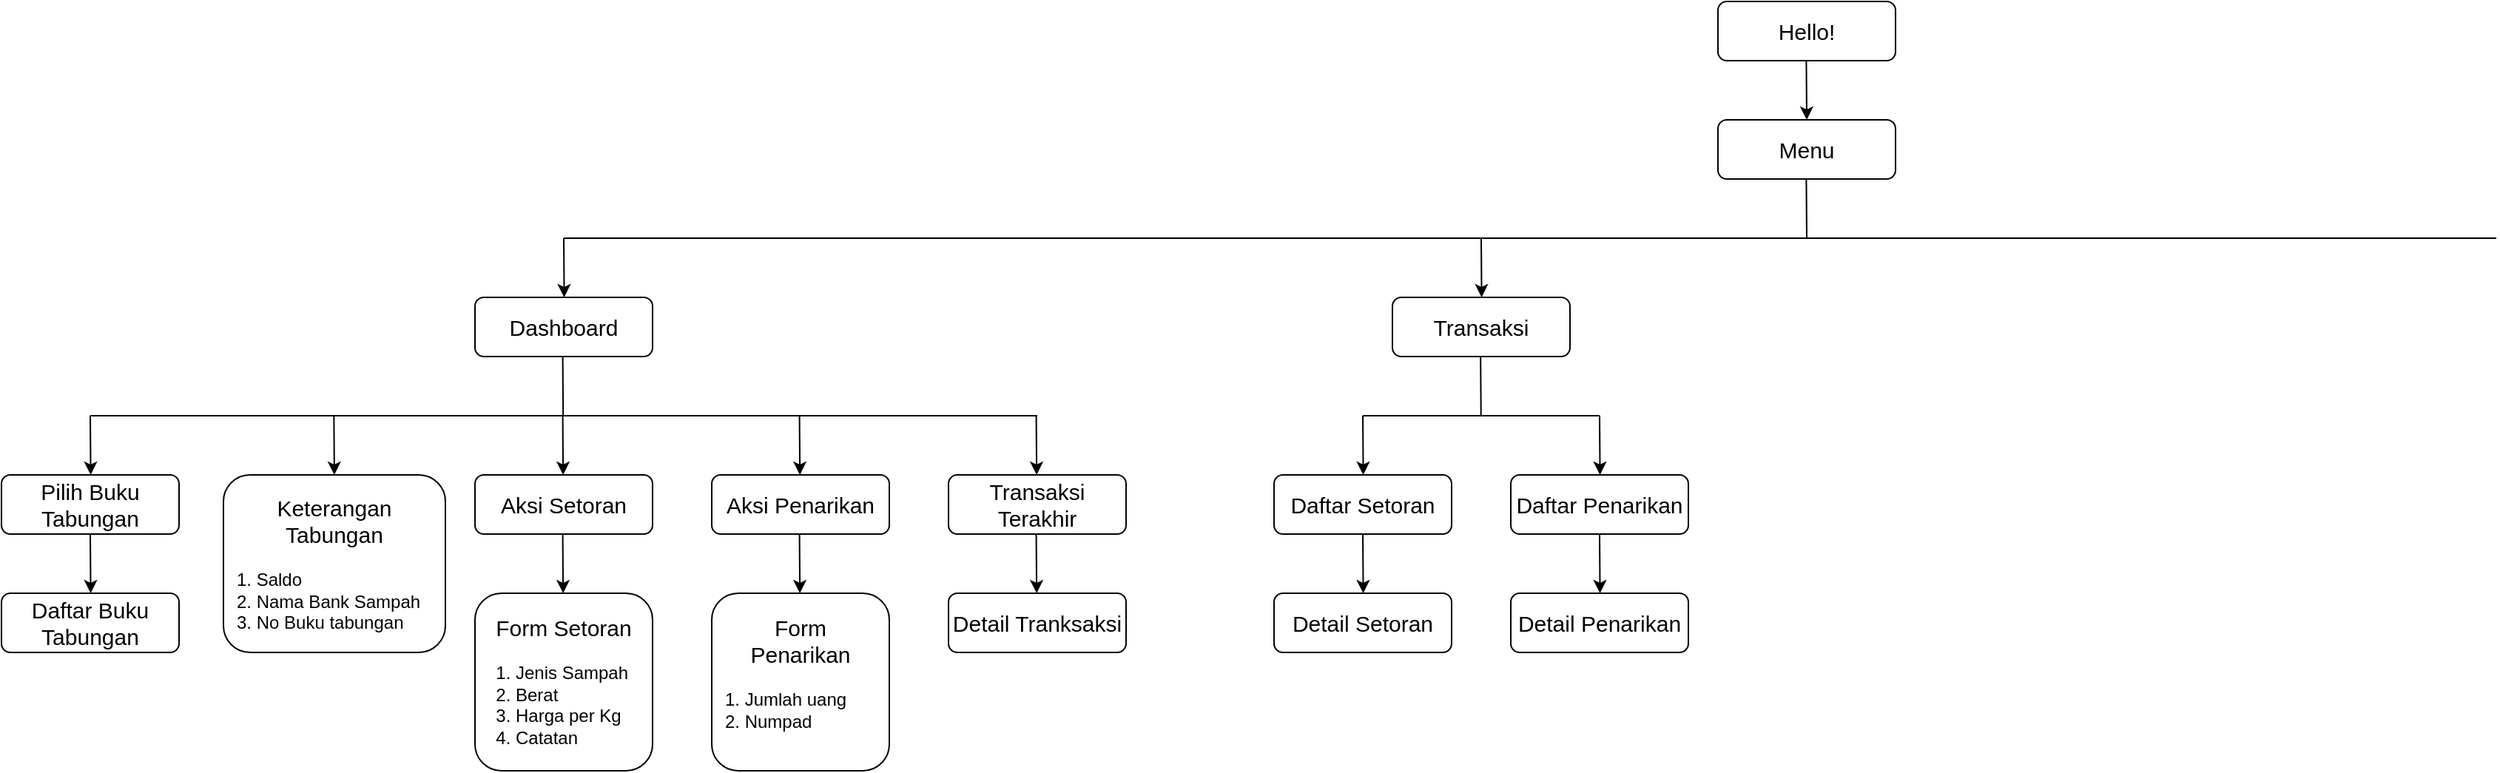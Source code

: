 <mxfile version="13.0.8" type="github">
  <diagram id="C5RBs43oDa-KdzZeNtuy" name="Page-1">
    <mxGraphModel dx="2409" dy="650" grid="1" gridSize="10" guides="1" tooltips="1" connect="1" arrows="1" fold="1" page="1" pageScale="1" pageWidth="1169" pageHeight="827" math="0" shadow="0">
      <root>
        <mxCell id="WIyWlLk6GJQsqaUBKTNV-0" />
        <mxCell id="WIyWlLk6GJQsqaUBKTNV-1" parent="WIyWlLk6GJQsqaUBKTNV-0" />
        <mxCell id="WIyWlLk6GJQsqaUBKTNV-3" value="&lt;font style=&quot;font-size: 15px&quot;&gt;Hello!&lt;/font&gt;" style="rounded=1;whiteSpace=wrap;html=1;fontSize=12;glass=0;strokeWidth=1;shadow=0;" parent="WIyWlLk6GJQsqaUBKTNV-1" vertex="1">
          <mxGeometry x="520" y="40" width="120" height="40" as="geometry" />
        </mxCell>
        <mxCell id="Ekcc26AsMmsR5pWDsE6a-2" value="" style="endArrow=classic;html=1;" edge="1" parent="WIyWlLk6GJQsqaUBKTNV-1">
          <mxGeometry width="50" height="50" relative="1" as="geometry">
            <mxPoint x="579.71" y="80" as="sourcePoint" />
            <mxPoint x="580" y="120" as="targetPoint" />
          </mxGeometry>
        </mxCell>
        <mxCell id="Ekcc26AsMmsR5pWDsE6a-6" value="&lt;font style=&quot;font-size: 15px&quot;&gt;Menu&lt;/font&gt;" style="rounded=1;whiteSpace=wrap;html=1;fontSize=12;glass=0;strokeWidth=1;shadow=0;" vertex="1" parent="WIyWlLk6GJQsqaUBKTNV-1">
          <mxGeometry x="520" y="120" width="120" height="40" as="geometry" />
        </mxCell>
        <mxCell id="Ekcc26AsMmsR5pWDsE6a-8" value="" style="endArrow=none;html=1;" edge="1" parent="WIyWlLk6GJQsqaUBKTNV-1">
          <mxGeometry width="50" height="50" relative="1" as="geometry">
            <mxPoint x="580" y="200" as="sourcePoint" />
            <mxPoint x="579.71" y="160" as="targetPoint" />
          </mxGeometry>
        </mxCell>
        <mxCell id="Ekcc26AsMmsR5pWDsE6a-10" value="" style="endArrow=none;html=1;" edge="1" parent="WIyWlLk6GJQsqaUBKTNV-1">
          <mxGeometry width="50" height="50" relative="1" as="geometry">
            <mxPoint x="-260" y="200" as="sourcePoint" />
            <mxPoint x="1046" y="200" as="targetPoint" />
          </mxGeometry>
        </mxCell>
        <mxCell id="Ekcc26AsMmsR5pWDsE6a-11" value="" style="endArrow=classic;html=1;" edge="1" parent="WIyWlLk6GJQsqaUBKTNV-1">
          <mxGeometry width="50" height="50" relative="1" as="geometry">
            <mxPoint x="-260" y="200" as="sourcePoint" />
            <mxPoint x="-259.71" y="240" as="targetPoint" />
          </mxGeometry>
        </mxCell>
        <mxCell id="Ekcc26AsMmsR5pWDsE6a-12" value="&lt;font style=&quot;font-size: 15px&quot;&gt;Dashboard&lt;/font&gt;" style="rounded=1;whiteSpace=wrap;html=1;fontSize=12;glass=0;strokeWidth=1;shadow=0;align=center;" vertex="1" parent="WIyWlLk6GJQsqaUBKTNV-1">
          <mxGeometry x="-320" y="240" width="120" height="40" as="geometry" />
        </mxCell>
        <mxCell id="Ekcc26AsMmsR5pWDsE6a-13" value="" style="endArrow=none;html=1;" edge="1" parent="WIyWlLk6GJQsqaUBKTNV-1">
          <mxGeometry width="50" height="50" relative="1" as="geometry">
            <mxPoint x="-260.42" y="320" as="sourcePoint" />
            <mxPoint x="-260.71" y="280" as="targetPoint" />
          </mxGeometry>
        </mxCell>
        <mxCell id="Ekcc26AsMmsR5pWDsE6a-14" value="" style="endArrow=none;html=1;" edge="1" parent="WIyWlLk6GJQsqaUBKTNV-1">
          <mxGeometry width="50" height="50" relative="1" as="geometry">
            <mxPoint x="-580" y="320" as="sourcePoint" />
            <mxPoint x="60" y="320" as="targetPoint" />
          </mxGeometry>
        </mxCell>
        <mxCell id="Ekcc26AsMmsR5pWDsE6a-15" value="" style="endArrow=classic;html=1;" edge="1" parent="WIyWlLk6GJQsqaUBKTNV-1">
          <mxGeometry width="50" height="50" relative="1" as="geometry">
            <mxPoint x="-260.71" y="320" as="sourcePoint" />
            <mxPoint x="-260.42" y="360" as="targetPoint" />
          </mxGeometry>
        </mxCell>
        <mxCell id="Ekcc26AsMmsR5pWDsE6a-16" value="&lt;font style=&quot;font-size: 15px&quot;&gt;Aksi Setoran&lt;/font&gt;" style="rounded=1;whiteSpace=wrap;html=1;fontSize=12;glass=0;strokeWidth=1;shadow=0;align=center;" vertex="1" parent="WIyWlLk6GJQsqaUBKTNV-1">
          <mxGeometry x="-320" y="360" width="120" height="40" as="geometry" />
        </mxCell>
        <mxCell id="Ekcc26AsMmsR5pWDsE6a-19" value="" style="endArrow=classic;html=1;" edge="1" parent="WIyWlLk6GJQsqaUBKTNV-1">
          <mxGeometry width="50" height="50" relative="1" as="geometry">
            <mxPoint x="-100.71" y="320" as="sourcePoint" />
            <mxPoint x="-100.42" y="360" as="targetPoint" />
          </mxGeometry>
        </mxCell>
        <mxCell id="Ekcc26AsMmsR5pWDsE6a-20" value="&lt;font style=&quot;font-size: 15px&quot;&gt;Aksi Penarikan&lt;/font&gt;" style="rounded=1;whiteSpace=wrap;html=1;fontSize=12;glass=0;strokeWidth=1;shadow=0;align=center;" vertex="1" parent="WIyWlLk6GJQsqaUBKTNV-1">
          <mxGeometry x="-160" y="360" width="120" height="40" as="geometry" />
        </mxCell>
        <mxCell id="Ekcc26AsMmsR5pWDsE6a-21" value="&lt;font style=&quot;font-size: 15px&quot;&gt;Transaksi Terakhir&lt;/font&gt;" style="rounded=1;whiteSpace=wrap;html=1;fontSize=12;glass=0;strokeWidth=1;shadow=0;align=center;" vertex="1" parent="WIyWlLk6GJQsqaUBKTNV-1">
          <mxGeometry y="360" width="120" height="40" as="geometry" />
        </mxCell>
        <mxCell id="Ekcc26AsMmsR5pWDsE6a-22" value="" style="endArrow=classic;html=1;" edge="1" parent="WIyWlLk6GJQsqaUBKTNV-1">
          <mxGeometry width="50" height="50" relative="1" as="geometry">
            <mxPoint x="59.29" y="320" as="sourcePoint" />
            <mxPoint x="59.58" y="360" as="targetPoint" />
          </mxGeometry>
        </mxCell>
        <mxCell id="Ekcc26AsMmsR5pWDsE6a-23" value="&lt;span style=&quot;font-size: 15px&quot;&gt;Keterangan Tabungan&lt;/span&gt;&lt;br&gt;&lt;span style=&quot;font-size: 11px&quot;&gt;&lt;br&gt;&lt;div style=&quot;text-align: left&quot;&gt;&lt;span style=&quot;font-size: 12px&quot;&gt;1. Saldo&lt;/span&gt;&lt;/div&gt;&lt;/span&gt;&lt;span&gt;&lt;div style=&quot;text-align: left&quot;&gt;&lt;span&gt;2. Nama Bank Sampah&lt;/span&gt;&lt;/div&gt;&lt;/span&gt;&lt;span&gt;&lt;div style=&quot;text-align: left&quot;&gt;&lt;span&gt;3. No Buku tabungan&lt;/span&gt;&lt;/div&gt;&lt;/span&gt;&lt;font style=&quot;font-size: 11px&quot;&gt;&lt;/font&gt;" style="rounded=1;whiteSpace=wrap;html=1;fontSize=12;glass=0;strokeWidth=1;shadow=0;align=center;spacingLeft=0;spacing=10;" vertex="1" parent="WIyWlLk6GJQsqaUBKTNV-1">
          <mxGeometry x="-490" y="360" width="150" height="120" as="geometry" />
        </mxCell>
        <mxCell id="Ekcc26AsMmsR5pWDsE6a-24" value="" style="endArrow=classic;html=1;" edge="1" parent="WIyWlLk6GJQsqaUBKTNV-1">
          <mxGeometry width="50" height="50" relative="1" as="geometry">
            <mxPoint x="-415.34" y="320" as="sourcePoint" />
            <mxPoint x="-415.05" y="360" as="targetPoint" />
          </mxGeometry>
        </mxCell>
        <mxCell id="Ekcc26AsMmsR5pWDsE6a-26" value="&lt;font&gt;&lt;span style=&quot;font-size: 15px&quot;&gt;Form Setoran&lt;/span&gt;&lt;br&gt;&lt;br&gt;&lt;div style=&quot;text-align: left&quot;&gt;&lt;span&gt;1. Jenis Sampah&lt;/span&gt;&lt;/div&gt;&lt;div style=&quot;text-align: left&quot;&gt;&lt;span&gt;2. Berat&lt;/span&gt;&lt;/div&gt;&lt;div style=&quot;text-align: left&quot;&gt;&lt;span&gt;3. Harga per Kg&lt;/span&gt;&lt;/div&gt;&lt;div style=&quot;text-align: left&quot;&gt;&lt;span&gt;4. Catatan&lt;/span&gt;&lt;/div&gt;&lt;/font&gt;" style="rounded=1;whiteSpace=wrap;html=1;fontSize=12;glass=0;strokeWidth=1;shadow=0;align=center;verticalAlign=top;spacing=10;" vertex="1" parent="WIyWlLk6GJQsqaUBKTNV-1">
          <mxGeometry x="-320" y="440" width="120" height="120" as="geometry" />
        </mxCell>
        <mxCell id="Ekcc26AsMmsR5pWDsE6a-27" value="" style="endArrow=classic;html=1;" edge="1" parent="WIyWlLk6GJQsqaUBKTNV-1">
          <mxGeometry width="50" height="50" relative="1" as="geometry">
            <mxPoint x="-260.71" y="400" as="sourcePoint" />
            <mxPoint x="-260.42" y="440" as="targetPoint" />
          </mxGeometry>
        </mxCell>
        <mxCell id="Ekcc26AsMmsR5pWDsE6a-28" value="&lt;font&gt;&lt;span style=&quot;font-size: 15px&quot;&gt;Form Penarikan&lt;/span&gt;&lt;br&gt;&lt;br&gt;&lt;div style=&quot;text-align: left&quot;&gt;&lt;span&gt;1. Jumlah uang&lt;/span&gt;&lt;/div&gt;&lt;div style=&quot;text-align: left&quot;&gt;&lt;span&gt;2. Numpad&lt;/span&gt;&lt;/div&gt;&lt;/font&gt;" style="rounded=1;whiteSpace=wrap;html=1;fontSize=12;glass=0;strokeWidth=1;shadow=0;align=center;verticalAlign=top;spacing=10;" vertex="1" parent="WIyWlLk6GJQsqaUBKTNV-1">
          <mxGeometry x="-160" y="440" width="120" height="120" as="geometry" />
        </mxCell>
        <mxCell id="Ekcc26AsMmsR5pWDsE6a-29" value="" style="endArrow=classic;html=1;" edge="1" parent="WIyWlLk6GJQsqaUBKTNV-1">
          <mxGeometry width="50" height="50" relative="1" as="geometry">
            <mxPoint x="-100.71" y="400" as="sourcePoint" />
            <mxPoint x="-100.42" y="440" as="targetPoint" />
          </mxGeometry>
        </mxCell>
        <mxCell id="Ekcc26AsMmsR5pWDsE6a-30" value="&lt;font style=&quot;font-size: 15px&quot;&gt;Detail Tranksaksi&lt;/font&gt;" style="rounded=1;whiteSpace=wrap;html=1;fontSize=12;glass=0;strokeWidth=1;shadow=0;align=center;spacing=3;" vertex="1" parent="WIyWlLk6GJQsqaUBKTNV-1">
          <mxGeometry y="440" width="120" height="40" as="geometry" />
        </mxCell>
        <mxCell id="Ekcc26AsMmsR5pWDsE6a-31" value="" style="endArrow=classic;html=1;" edge="1" parent="WIyWlLk6GJQsqaUBKTNV-1">
          <mxGeometry width="50" height="50" relative="1" as="geometry">
            <mxPoint x="59.29" y="400" as="sourcePoint" />
            <mxPoint x="59.58" y="440" as="targetPoint" />
          </mxGeometry>
        </mxCell>
        <mxCell id="Ekcc26AsMmsR5pWDsE6a-32" value="" style="endArrow=classic;html=1;" edge="1" parent="WIyWlLk6GJQsqaUBKTNV-1">
          <mxGeometry width="50" height="50" relative="1" as="geometry">
            <mxPoint x="-580.0" y="320" as="sourcePoint" />
            <mxPoint x="-579.71" y="360" as="targetPoint" />
          </mxGeometry>
        </mxCell>
        <mxCell id="Ekcc26AsMmsR5pWDsE6a-33" value="&lt;font style=&quot;font-size: 15px&quot;&gt;Pilih Buku Tabungan&lt;/font&gt;" style="rounded=1;whiteSpace=wrap;html=1;fontSize=12;glass=0;strokeWidth=1;shadow=0;align=center;" vertex="1" parent="WIyWlLk6GJQsqaUBKTNV-1">
          <mxGeometry x="-640" y="360" width="120" height="40" as="geometry" />
        </mxCell>
        <mxCell id="Ekcc26AsMmsR5pWDsE6a-34" value="&lt;font style=&quot;font-size: 15px&quot;&gt;Daftar Buku Tabungan&lt;/font&gt;" style="rounded=1;whiteSpace=wrap;html=1;fontSize=12;glass=0;strokeWidth=1;shadow=0;align=center;" vertex="1" parent="WIyWlLk6GJQsqaUBKTNV-1">
          <mxGeometry x="-640" y="440" width="120" height="40" as="geometry" />
        </mxCell>
        <mxCell id="Ekcc26AsMmsR5pWDsE6a-35" value="" style="endArrow=classic;html=1;" edge="1" parent="WIyWlLk6GJQsqaUBKTNV-1">
          <mxGeometry width="50" height="50" relative="1" as="geometry">
            <mxPoint x="-580.0" y="400" as="sourcePoint" />
            <mxPoint x="-579.71" y="440" as="targetPoint" />
          </mxGeometry>
        </mxCell>
        <mxCell id="Ekcc26AsMmsR5pWDsE6a-36" value="&lt;font style=&quot;font-size: 15px&quot;&gt;Transaksi&lt;/font&gt;" style="rounded=1;whiteSpace=wrap;html=1;fontSize=12;glass=0;strokeWidth=1;shadow=0;align=center;" vertex="1" parent="WIyWlLk6GJQsqaUBKTNV-1">
          <mxGeometry x="300" y="240" width="120" height="40" as="geometry" />
        </mxCell>
        <mxCell id="Ekcc26AsMmsR5pWDsE6a-37" value="" style="endArrow=classic;html=1;" edge="1" parent="WIyWlLk6GJQsqaUBKTNV-1">
          <mxGeometry width="50" height="50" relative="1" as="geometry">
            <mxPoint x="360" y="200" as="sourcePoint" />
            <mxPoint x="360.29" y="240" as="targetPoint" />
          </mxGeometry>
        </mxCell>
        <mxCell id="Ekcc26AsMmsR5pWDsE6a-38" value="" style="endArrow=none;html=1;" edge="1" parent="WIyWlLk6GJQsqaUBKTNV-1">
          <mxGeometry width="50" height="50" relative="1" as="geometry">
            <mxPoint x="359.87" y="320.0" as="sourcePoint" />
            <mxPoint x="359.58" y="280.0" as="targetPoint" />
          </mxGeometry>
        </mxCell>
        <mxCell id="Ekcc26AsMmsR5pWDsE6a-39" value="" style="endArrow=none;html=1;" edge="1" parent="WIyWlLk6GJQsqaUBKTNV-1">
          <mxGeometry width="50" height="50" relative="1" as="geometry">
            <mxPoint x="280" y="320" as="sourcePoint" />
            <mxPoint x="440" y="320" as="targetPoint" />
          </mxGeometry>
        </mxCell>
        <mxCell id="Ekcc26AsMmsR5pWDsE6a-40" value="&lt;font style=&quot;font-size: 15px&quot;&gt;Daftar Setoran&lt;/font&gt;" style="rounded=1;whiteSpace=wrap;html=1;fontSize=12;glass=0;strokeWidth=1;shadow=0;align=center;" vertex="1" parent="WIyWlLk6GJQsqaUBKTNV-1">
          <mxGeometry x="220" y="360" width="120" height="40" as="geometry" />
        </mxCell>
        <mxCell id="Ekcc26AsMmsR5pWDsE6a-41" value="" style="endArrow=classic;html=1;" edge="1" parent="WIyWlLk6GJQsqaUBKTNV-1">
          <mxGeometry width="50" height="50" relative="1" as="geometry">
            <mxPoint x="280" y="320" as="sourcePoint" />
            <mxPoint x="280.29" y="360" as="targetPoint" />
          </mxGeometry>
        </mxCell>
        <mxCell id="Ekcc26AsMmsR5pWDsE6a-42" value="&lt;font style=&quot;font-size: 15px&quot;&gt;Daftar Penarikan&lt;/font&gt;" style="rounded=1;whiteSpace=wrap;html=1;fontSize=12;glass=0;strokeWidth=1;shadow=0;align=center;" vertex="1" parent="WIyWlLk6GJQsqaUBKTNV-1">
          <mxGeometry x="380" y="360" width="120" height="40" as="geometry" />
        </mxCell>
        <mxCell id="Ekcc26AsMmsR5pWDsE6a-43" value="" style="endArrow=classic;html=1;" edge="1" parent="WIyWlLk6GJQsqaUBKTNV-1">
          <mxGeometry width="50" height="50" relative="1" as="geometry">
            <mxPoint x="440" y="320" as="sourcePoint" />
            <mxPoint x="440.29" y="360" as="targetPoint" />
          </mxGeometry>
        </mxCell>
        <mxCell id="Ekcc26AsMmsR5pWDsE6a-44" value="&lt;font style=&quot;font-size: 15px&quot;&gt;Detail Setoran&lt;/font&gt;" style="rounded=1;whiteSpace=wrap;html=1;fontSize=12;glass=0;strokeWidth=1;shadow=0;align=center;" vertex="1" parent="WIyWlLk6GJQsqaUBKTNV-1">
          <mxGeometry x="220" y="440" width="120" height="40" as="geometry" />
        </mxCell>
        <mxCell id="Ekcc26AsMmsR5pWDsE6a-45" value="" style="endArrow=classic;html=1;" edge="1" parent="WIyWlLk6GJQsqaUBKTNV-1">
          <mxGeometry width="50" height="50" relative="1" as="geometry">
            <mxPoint x="280" y="400" as="sourcePoint" />
            <mxPoint x="280.29" y="440" as="targetPoint" />
          </mxGeometry>
        </mxCell>
        <mxCell id="Ekcc26AsMmsR5pWDsE6a-46" value="&lt;font style=&quot;font-size: 15px&quot;&gt;Detail Penarikan&lt;/font&gt;" style="rounded=1;whiteSpace=wrap;html=1;fontSize=12;glass=0;strokeWidth=1;shadow=0;align=center;" vertex="1" parent="WIyWlLk6GJQsqaUBKTNV-1">
          <mxGeometry x="380" y="440" width="120" height="40" as="geometry" />
        </mxCell>
        <mxCell id="Ekcc26AsMmsR5pWDsE6a-47" value="" style="endArrow=classic;html=1;" edge="1" parent="WIyWlLk6GJQsqaUBKTNV-1">
          <mxGeometry width="50" height="50" relative="1" as="geometry">
            <mxPoint x="440" y="400" as="sourcePoint" />
            <mxPoint x="440.29" y="440" as="targetPoint" />
          </mxGeometry>
        </mxCell>
      </root>
    </mxGraphModel>
  </diagram>
</mxfile>
